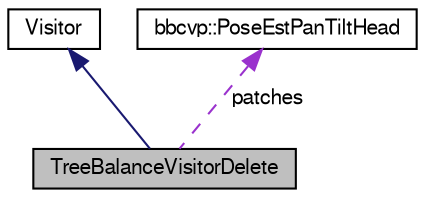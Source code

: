 digraph G
{
  edge [fontname="FreeSans",fontsize="10",labelfontname="FreeSans",labelfontsize="10"];
  node [fontname="FreeSans",fontsize="10",shape=record];
  Node1 [label="TreeBalanceVisitorDelete",height=0.2,width=0.4,color="black", fillcolor="grey75", style="filled" fontcolor="black"];
  Node2 -> Node1 [dir="back",color="midnightblue",fontsize="10",style="solid",fontname="FreeSans"];
  Node2 [label="Visitor",height=0.2,width=0.4,color="black", fillcolor="white", style="filled",URL="$classVisitor.html",tooltip="Abstract class for Visitors that traverse tree."];
  Node3 -> Node1 [dir="back",color="darkorchid3",fontsize="10",style="dashed",label=" patches" ,fontname="FreeSans"];
  Node3 [label="bbcvp::PoseEstPanTiltHead",height=0.2,width=0.4,color="black", fillcolor="white", style="filled",URL="$classbbcvp_1_1PoseEstPanTiltHead.html",tooltip="Estimates pan/tilt/roll of a camera in a series of images, plus its fixed offset from a world object..."];
}
